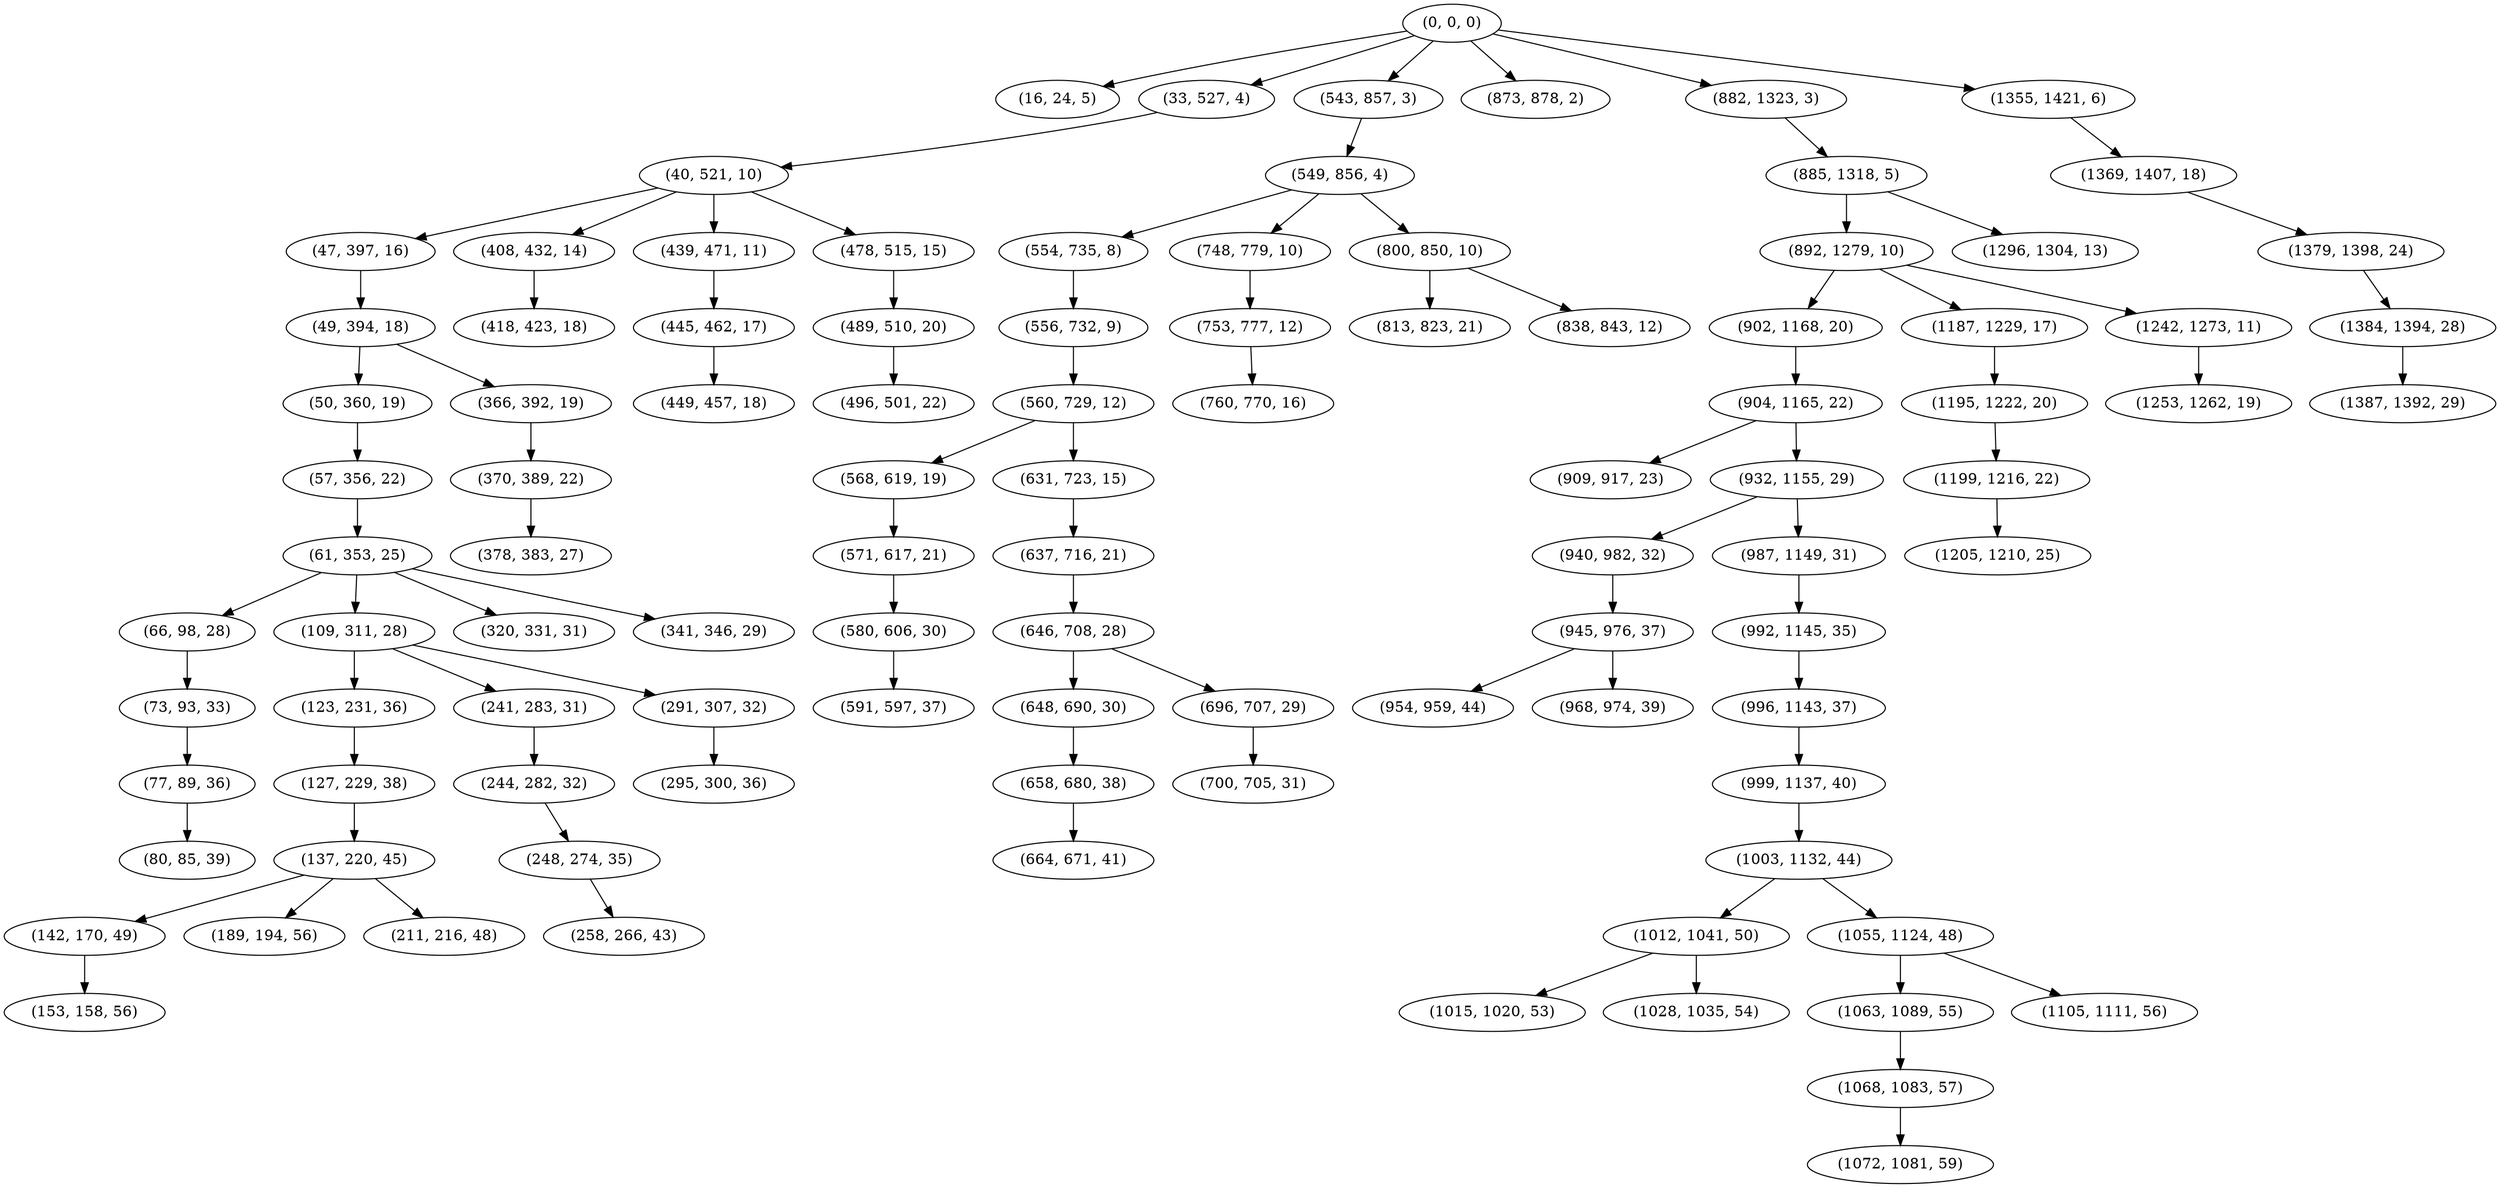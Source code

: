 digraph tree {
    "(0, 0, 0)";
    "(16, 24, 5)";
    "(33, 527, 4)";
    "(40, 521, 10)";
    "(47, 397, 16)";
    "(49, 394, 18)";
    "(50, 360, 19)";
    "(57, 356, 22)";
    "(61, 353, 25)";
    "(66, 98, 28)";
    "(73, 93, 33)";
    "(77, 89, 36)";
    "(80, 85, 39)";
    "(109, 311, 28)";
    "(123, 231, 36)";
    "(127, 229, 38)";
    "(137, 220, 45)";
    "(142, 170, 49)";
    "(153, 158, 56)";
    "(189, 194, 56)";
    "(211, 216, 48)";
    "(241, 283, 31)";
    "(244, 282, 32)";
    "(248, 274, 35)";
    "(258, 266, 43)";
    "(291, 307, 32)";
    "(295, 300, 36)";
    "(320, 331, 31)";
    "(341, 346, 29)";
    "(366, 392, 19)";
    "(370, 389, 22)";
    "(378, 383, 27)";
    "(408, 432, 14)";
    "(418, 423, 18)";
    "(439, 471, 11)";
    "(445, 462, 17)";
    "(449, 457, 18)";
    "(478, 515, 15)";
    "(489, 510, 20)";
    "(496, 501, 22)";
    "(543, 857, 3)";
    "(549, 856, 4)";
    "(554, 735, 8)";
    "(556, 732, 9)";
    "(560, 729, 12)";
    "(568, 619, 19)";
    "(571, 617, 21)";
    "(580, 606, 30)";
    "(591, 597, 37)";
    "(631, 723, 15)";
    "(637, 716, 21)";
    "(646, 708, 28)";
    "(648, 690, 30)";
    "(658, 680, 38)";
    "(664, 671, 41)";
    "(696, 707, 29)";
    "(700, 705, 31)";
    "(748, 779, 10)";
    "(753, 777, 12)";
    "(760, 770, 16)";
    "(800, 850, 10)";
    "(813, 823, 21)";
    "(838, 843, 12)";
    "(873, 878, 2)";
    "(882, 1323, 3)";
    "(885, 1318, 5)";
    "(892, 1279, 10)";
    "(902, 1168, 20)";
    "(904, 1165, 22)";
    "(909, 917, 23)";
    "(932, 1155, 29)";
    "(940, 982, 32)";
    "(945, 976, 37)";
    "(954, 959, 44)";
    "(968, 974, 39)";
    "(987, 1149, 31)";
    "(992, 1145, 35)";
    "(996, 1143, 37)";
    "(999, 1137, 40)";
    "(1003, 1132, 44)";
    "(1012, 1041, 50)";
    "(1015, 1020, 53)";
    "(1028, 1035, 54)";
    "(1055, 1124, 48)";
    "(1063, 1089, 55)";
    "(1068, 1083, 57)";
    "(1072, 1081, 59)";
    "(1105, 1111, 56)";
    "(1187, 1229, 17)";
    "(1195, 1222, 20)";
    "(1199, 1216, 22)";
    "(1205, 1210, 25)";
    "(1242, 1273, 11)";
    "(1253, 1262, 19)";
    "(1296, 1304, 13)";
    "(1355, 1421, 6)";
    "(1369, 1407, 18)";
    "(1379, 1398, 24)";
    "(1384, 1394, 28)";
    "(1387, 1392, 29)";
    "(0, 0, 0)" -> "(16, 24, 5)";
    "(0, 0, 0)" -> "(33, 527, 4)";
    "(0, 0, 0)" -> "(543, 857, 3)";
    "(0, 0, 0)" -> "(873, 878, 2)";
    "(0, 0, 0)" -> "(882, 1323, 3)";
    "(0, 0, 0)" -> "(1355, 1421, 6)";
    "(33, 527, 4)" -> "(40, 521, 10)";
    "(40, 521, 10)" -> "(47, 397, 16)";
    "(40, 521, 10)" -> "(408, 432, 14)";
    "(40, 521, 10)" -> "(439, 471, 11)";
    "(40, 521, 10)" -> "(478, 515, 15)";
    "(47, 397, 16)" -> "(49, 394, 18)";
    "(49, 394, 18)" -> "(50, 360, 19)";
    "(49, 394, 18)" -> "(366, 392, 19)";
    "(50, 360, 19)" -> "(57, 356, 22)";
    "(57, 356, 22)" -> "(61, 353, 25)";
    "(61, 353, 25)" -> "(66, 98, 28)";
    "(61, 353, 25)" -> "(109, 311, 28)";
    "(61, 353, 25)" -> "(320, 331, 31)";
    "(61, 353, 25)" -> "(341, 346, 29)";
    "(66, 98, 28)" -> "(73, 93, 33)";
    "(73, 93, 33)" -> "(77, 89, 36)";
    "(77, 89, 36)" -> "(80, 85, 39)";
    "(109, 311, 28)" -> "(123, 231, 36)";
    "(109, 311, 28)" -> "(241, 283, 31)";
    "(109, 311, 28)" -> "(291, 307, 32)";
    "(123, 231, 36)" -> "(127, 229, 38)";
    "(127, 229, 38)" -> "(137, 220, 45)";
    "(137, 220, 45)" -> "(142, 170, 49)";
    "(137, 220, 45)" -> "(189, 194, 56)";
    "(137, 220, 45)" -> "(211, 216, 48)";
    "(142, 170, 49)" -> "(153, 158, 56)";
    "(241, 283, 31)" -> "(244, 282, 32)";
    "(244, 282, 32)" -> "(248, 274, 35)";
    "(248, 274, 35)" -> "(258, 266, 43)";
    "(291, 307, 32)" -> "(295, 300, 36)";
    "(366, 392, 19)" -> "(370, 389, 22)";
    "(370, 389, 22)" -> "(378, 383, 27)";
    "(408, 432, 14)" -> "(418, 423, 18)";
    "(439, 471, 11)" -> "(445, 462, 17)";
    "(445, 462, 17)" -> "(449, 457, 18)";
    "(478, 515, 15)" -> "(489, 510, 20)";
    "(489, 510, 20)" -> "(496, 501, 22)";
    "(543, 857, 3)" -> "(549, 856, 4)";
    "(549, 856, 4)" -> "(554, 735, 8)";
    "(549, 856, 4)" -> "(748, 779, 10)";
    "(549, 856, 4)" -> "(800, 850, 10)";
    "(554, 735, 8)" -> "(556, 732, 9)";
    "(556, 732, 9)" -> "(560, 729, 12)";
    "(560, 729, 12)" -> "(568, 619, 19)";
    "(560, 729, 12)" -> "(631, 723, 15)";
    "(568, 619, 19)" -> "(571, 617, 21)";
    "(571, 617, 21)" -> "(580, 606, 30)";
    "(580, 606, 30)" -> "(591, 597, 37)";
    "(631, 723, 15)" -> "(637, 716, 21)";
    "(637, 716, 21)" -> "(646, 708, 28)";
    "(646, 708, 28)" -> "(648, 690, 30)";
    "(646, 708, 28)" -> "(696, 707, 29)";
    "(648, 690, 30)" -> "(658, 680, 38)";
    "(658, 680, 38)" -> "(664, 671, 41)";
    "(696, 707, 29)" -> "(700, 705, 31)";
    "(748, 779, 10)" -> "(753, 777, 12)";
    "(753, 777, 12)" -> "(760, 770, 16)";
    "(800, 850, 10)" -> "(813, 823, 21)";
    "(800, 850, 10)" -> "(838, 843, 12)";
    "(882, 1323, 3)" -> "(885, 1318, 5)";
    "(885, 1318, 5)" -> "(892, 1279, 10)";
    "(885, 1318, 5)" -> "(1296, 1304, 13)";
    "(892, 1279, 10)" -> "(902, 1168, 20)";
    "(892, 1279, 10)" -> "(1187, 1229, 17)";
    "(892, 1279, 10)" -> "(1242, 1273, 11)";
    "(902, 1168, 20)" -> "(904, 1165, 22)";
    "(904, 1165, 22)" -> "(909, 917, 23)";
    "(904, 1165, 22)" -> "(932, 1155, 29)";
    "(932, 1155, 29)" -> "(940, 982, 32)";
    "(932, 1155, 29)" -> "(987, 1149, 31)";
    "(940, 982, 32)" -> "(945, 976, 37)";
    "(945, 976, 37)" -> "(954, 959, 44)";
    "(945, 976, 37)" -> "(968, 974, 39)";
    "(987, 1149, 31)" -> "(992, 1145, 35)";
    "(992, 1145, 35)" -> "(996, 1143, 37)";
    "(996, 1143, 37)" -> "(999, 1137, 40)";
    "(999, 1137, 40)" -> "(1003, 1132, 44)";
    "(1003, 1132, 44)" -> "(1012, 1041, 50)";
    "(1003, 1132, 44)" -> "(1055, 1124, 48)";
    "(1012, 1041, 50)" -> "(1015, 1020, 53)";
    "(1012, 1041, 50)" -> "(1028, 1035, 54)";
    "(1055, 1124, 48)" -> "(1063, 1089, 55)";
    "(1055, 1124, 48)" -> "(1105, 1111, 56)";
    "(1063, 1089, 55)" -> "(1068, 1083, 57)";
    "(1068, 1083, 57)" -> "(1072, 1081, 59)";
    "(1187, 1229, 17)" -> "(1195, 1222, 20)";
    "(1195, 1222, 20)" -> "(1199, 1216, 22)";
    "(1199, 1216, 22)" -> "(1205, 1210, 25)";
    "(1242, 1273, 11)" -> "(1253, 1262, 19)";
    "(1355, 1421, 6)" -> "(1369, 1407, 18)";
    "(1369, 1407, 18)" -> "(1379, 1398, 24)";
    "(1379, 1398, 24)" -> "(1384, 1394, 28)";
    "(1384, 1394, 28)" -> "(1387, 1392, 29)";
}
